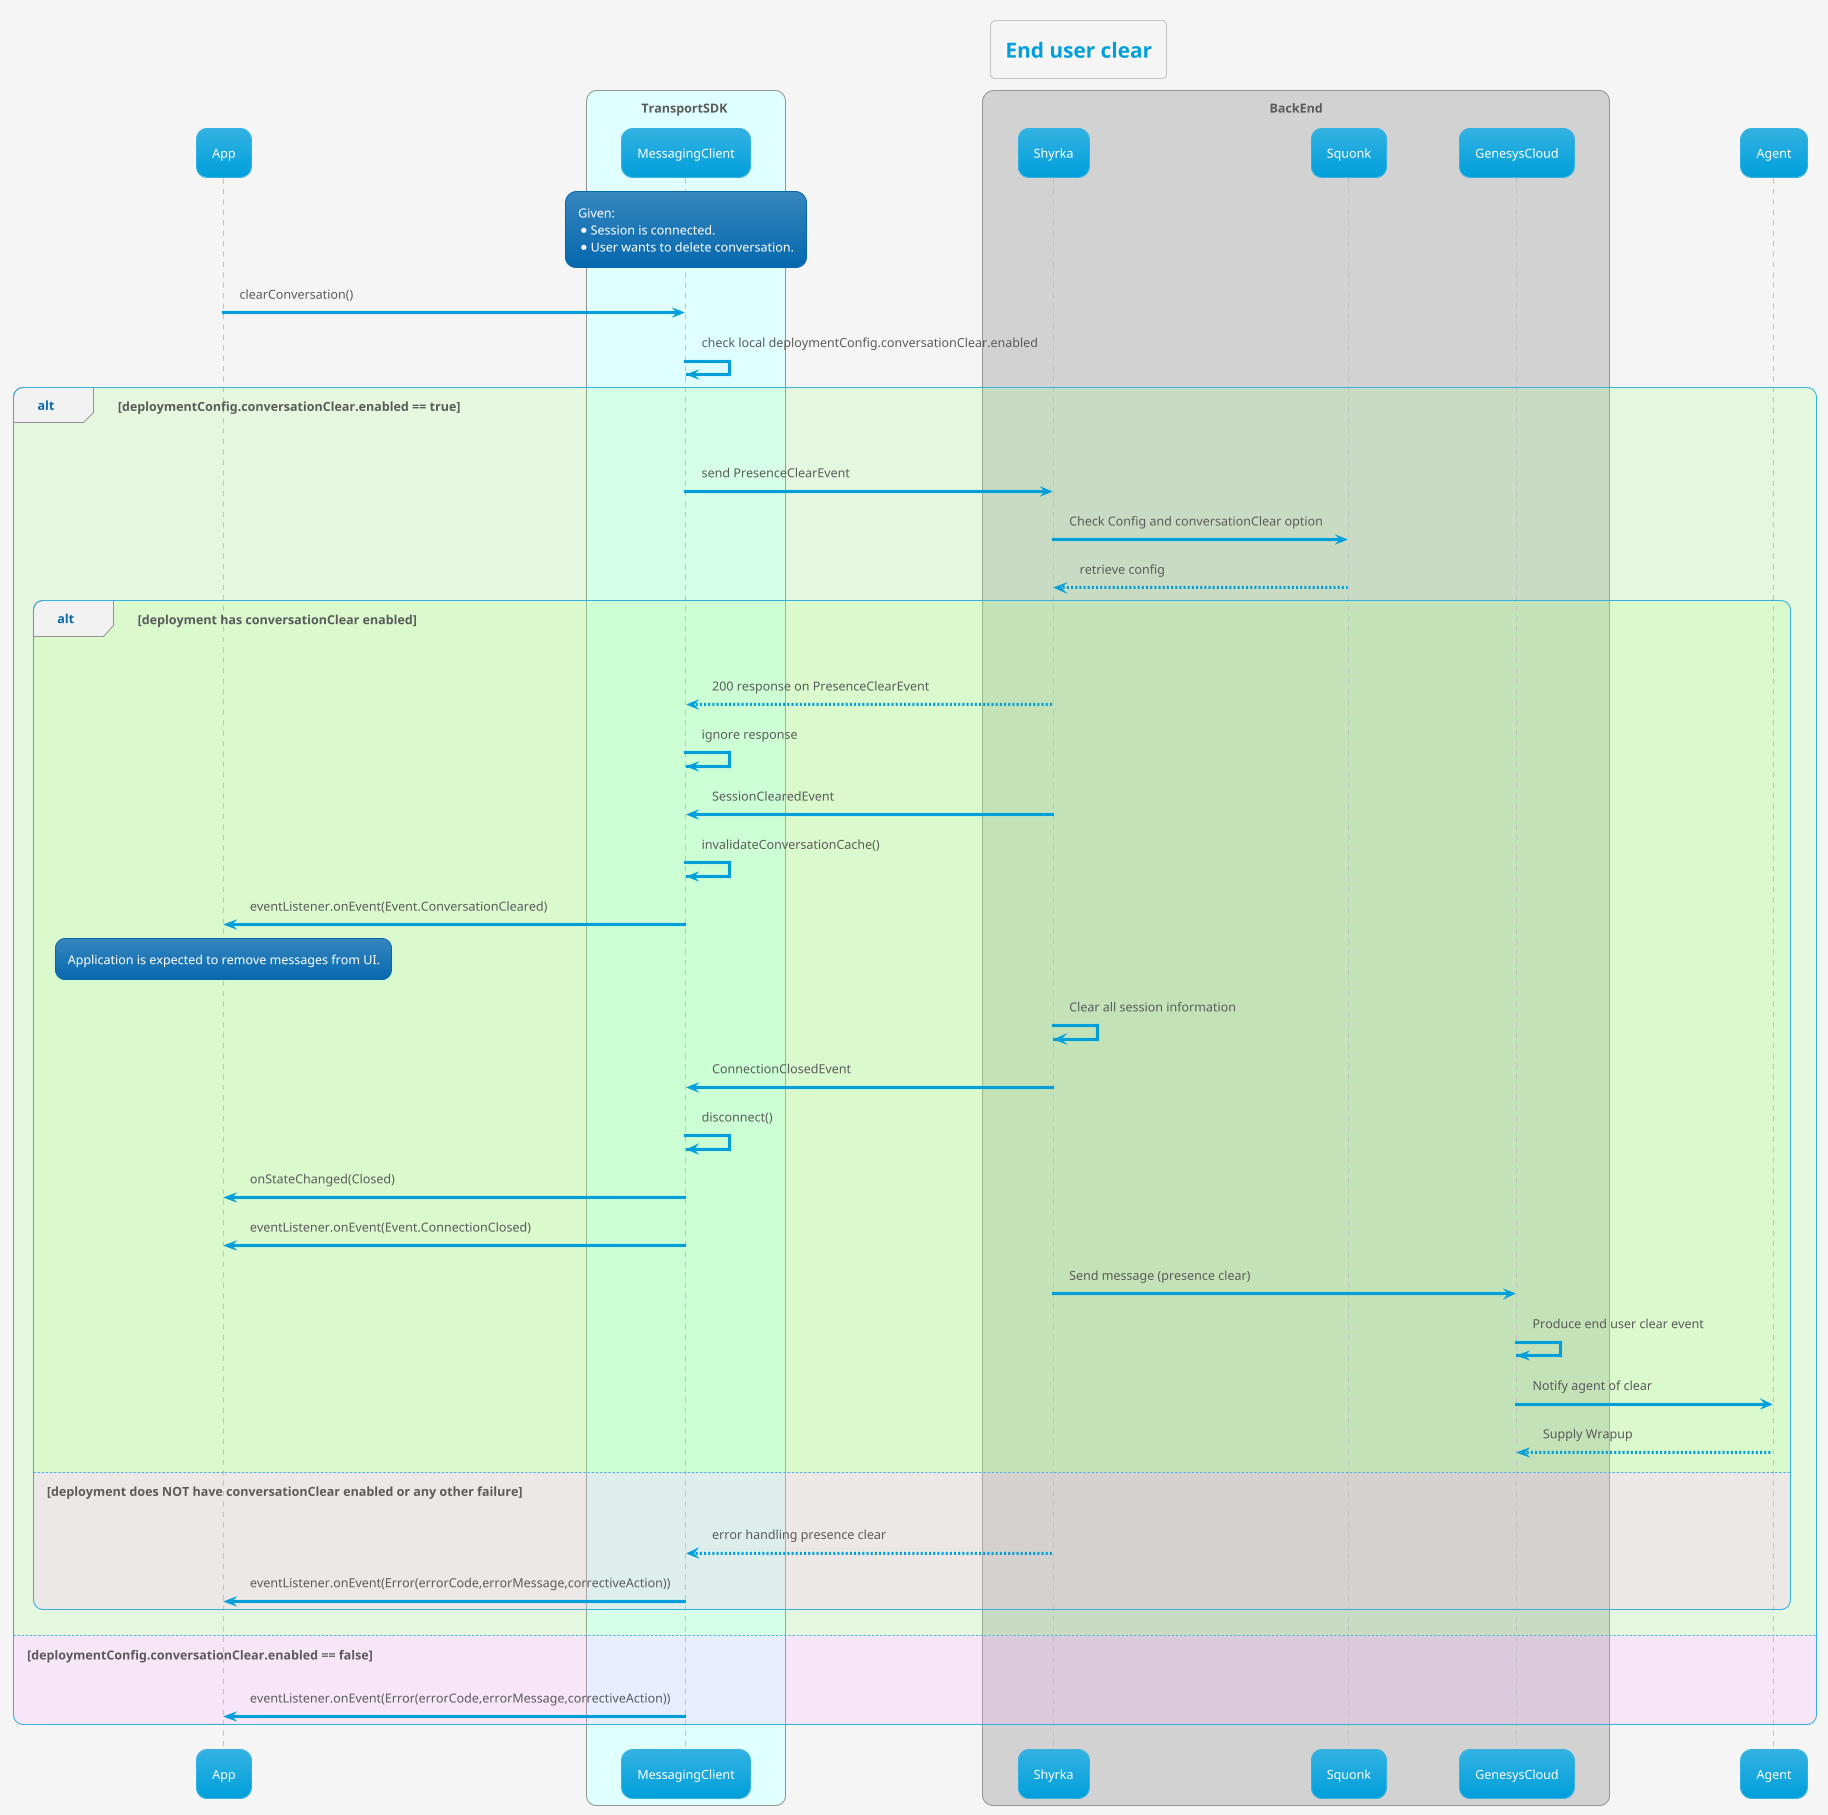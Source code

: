 @startuml
'https://plantuml.com/sequence-diagram

!theme bluegray
!pragma teoz true

skinparam backgroundColor #whitesmoke
title End user clear

participant App
box TransportSDK #lightcyan
participant MessagingClient
end box
box BackEnd
participant Shyrka
participant Squonk
participant GenesysCloud
end box
participant Agent

rnote over MessagingClient
  Given:
  * Session is connected.
  * User wants to delete conversation.
end rnote

App -> MessagingClient: clearConversation()
MessagingClient -> MessagingClient: check local deploymentConfig.conversationClear.enabled
alt #aaff8833 deploymentConfig.conversationClear.enabled == true
    MessagingClient -> Shyrka: send PresenceClearEvent
    Shyrka -> Squonk: Check Config and conversationClear option
    Squonk --> Shyrka: retrieve config
    alt #aaff8833 deployment has conversationClear enabled
        Shyrka --> MessagingClient: 200 response on PresenceClearEvent
        MessagingClient -> MessagingClient: ignore response
        Shyrka -> MessagingClient: SessionClearedEvent
        MessagingClient -> MessagingClient: invalidateConversationCache()
        MessagingClient -> App: eventListener.onEvent(Event.ConversationCleared)
    rnote over App
        Application is expected to remove messages from UI.
    end rnote
        Shyrka -> Shyrka: Clear all session information
        Shyrka -> MessagingClient: ConnectionClosedEvent
        MessagingClient -> MessagingClient: disconnect()
        MessagingClient -> App: onStateChanged(Closed)
        MessagingClient -> App: eventListener.onEvent(Event.ConnectionClosed)
        Shyrka -> GenesysCloud: Send message (presence clear)
        GenesysCloud -> GenesysCloud: Produce end user clear event
        GenesysCloud -> Agent: Notify agent of clear
        Agent --> GenesysCloud: Supply Wrapup
    else #ffaaff33 deployment does NOT have conversationClear enabled or any other failure
        Shyrka --> MessagingClient: error handling presence clear
        MessagingClient -> App: eventListener.onEvent(Error(errorCode,errorMessage,correctiveAction))
    end
else #ffaaff33 deploymentConfig.conversationClear.enabled == false
MessagingClient -> App: eventListener.onEvent(Error(errorCode,errorMessage,correctiveAction))

@enduml